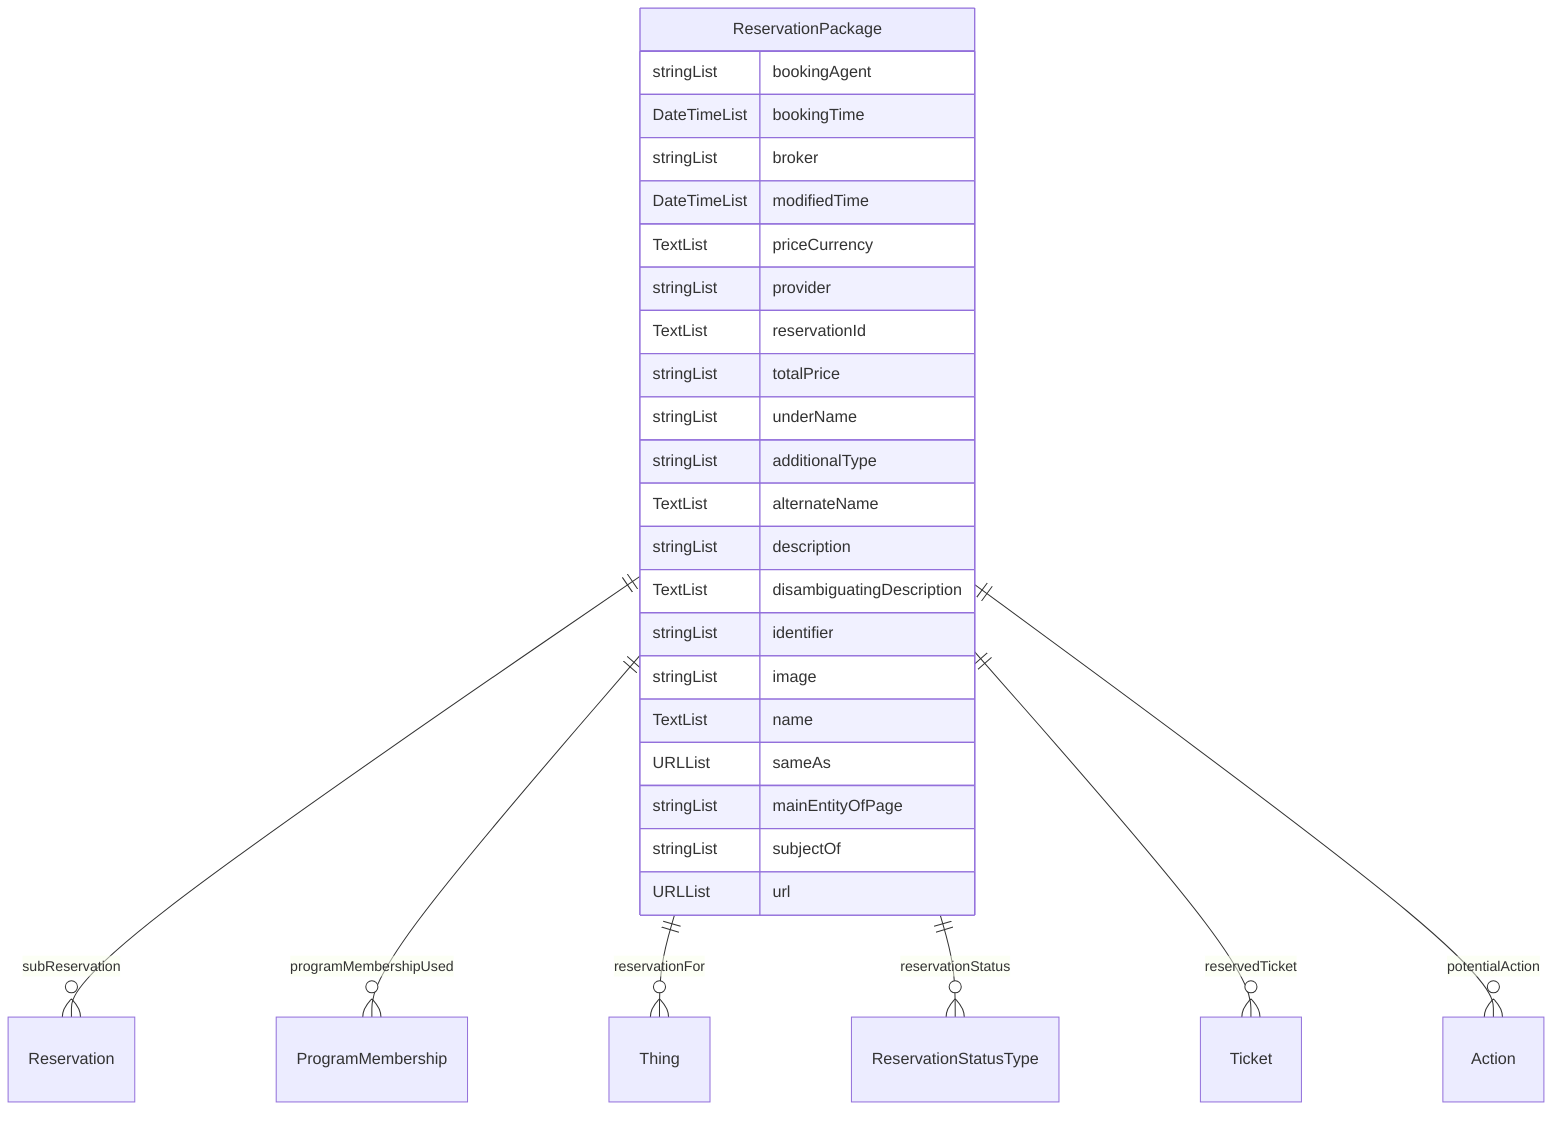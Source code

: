 erDiagram
ReservationPackage {
    stringList bookingAgent  
    DateTimeList bookingTime  
    stringList broker  
    DateTimeList modifiedTime  
    TextList priceCurrency  
    stringList provider  
    TextList reservationId  
    stringList totalPrice  
    stringList underName  
    stringList additionalType  
    TextList alternateName  
    stringList description  
    TextList disambiguatingDescription  
    stringList identifier  
    stringList image  
    TextList name  
    URLList sameAs  
    stringList mainEntityOfPage  
    stringList subjectOf  
    URLList url  
}

ReservationPackage ||--}o Reservation : "subReservation"
ReservationPackage ||--}o ProgramMembership : "programMembershipUsed"
ReservationPackage ||--}o Thing : "reservationFor"
ReservationPackage ||--}o ReservationStatusType : "reservationStatus"
ReservationPackage ||--}o Ticket : "reservedTicket"
ReservationPackage ||--}o Action : "potentialAction"